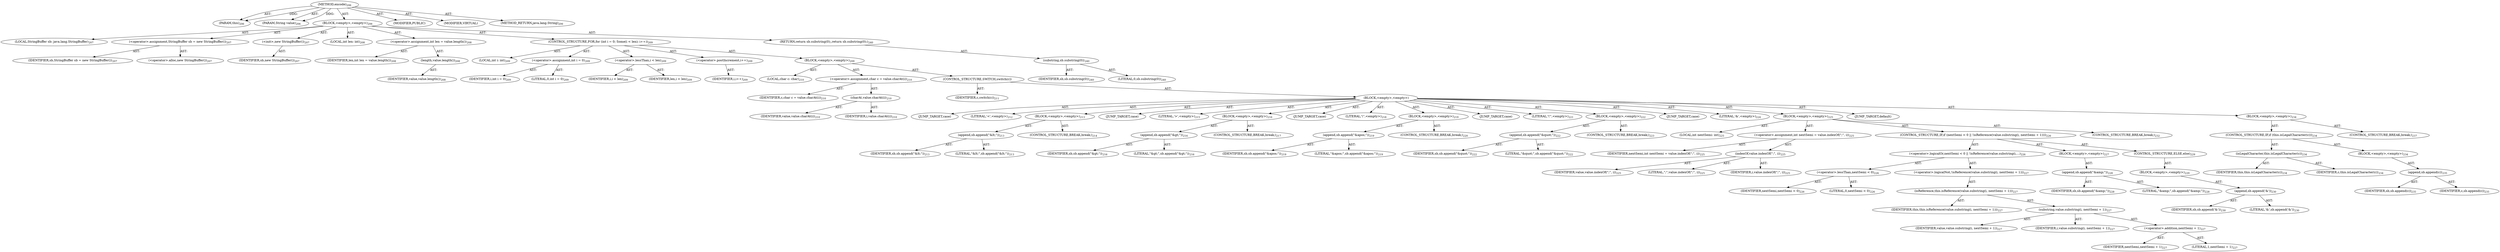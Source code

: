 digraph "encode" {  
"111669149698" [label = <(METHOD,encode)<SUB>206</SUB>> ]
"115964116994" [label = <(PARAM,this)<SUB>206</SUB>> ]
"115964117002" [label = <(PARAM,String value)<SUB>206</SUB>> ]
"25769803791" [label = <(BLOCK,&lt;empty&gt;,&lt;empty&gt;)<SUB>206</SUB>> ]
"94489280523" [label = <(LOCAL,StringBuffer sb: java.lang.StringBuffer)<SUB>207</SUB>> ]
"30064771161" [label = <(&lt;operator&gt;.assignment,StringBuffer sb = new StringBuffer())<SUB>207</SUB>> ]
"68719476834" [label = <(IDENTIFIER,sb,StringBuffer sb = new StringBuffer())<SUB>207</SUB>> ]
"30064771162" [label = <(&lt;operator&gt;.alloc,new StringBuffer())<SUB>207</SUB>> ]
"30064771163" [label = <(&lt;init&gt;,new StringBuffer())<SUB>207</SUB>> ]
"68719476835" [label = <(IDENTIFIER,sb,new StringBuffer())<SUB>207</SUB>> ]
"94489280524" [label = <(LOCAL,int len: int)<SUB>208</SUB>> ]
"30064771164" [label = <(&lt;operator&gt;.assignment,int len = value.length())<SUB>208</SUB>> ]
"68719476836" [label = <(IDENTIFIER,len,int len = value.length())<SUB>208</SUB>> ]
"30064771165" [label = <(length,value.length())<SUB>208</SUB>> ]
"68719476837" [label = <(IDENTIFIER,value,value.length())<SUB>208</SUB>> ]
"47244640269" [label = <(CONTROL_STRUCTURE,FOR,for (int i = 0; Some(i &lt; len); i++))<SUB>209</SUB>> ]
"94489280525" [label = <(LOCAL,int i: int)<SUB>209</SUB>> ]
"30064771166" [label = <(&lt;operator&gt;.assignment,int i = 0)<SUB>209</SUB>> ]
"68719476838" [label = <(IDENTIFIER,i,int i = 0)<SUB>209</SUB>> ]
"90194313243" [label = <(LITERAL,0,int i = 0)<SUB>209</SUB>> ]
"30064771167" [label = <(&lt;operator&gt;.lessThan,i &lt; len)<SUB>209</SUB>> ]
"68719476839" [label = <(IDENTIFIER,i,i &lt; len)<SUB>209</SUB>> ]
"68719476840" [label = <(IDENTIFIER,len,i &lt; len)<SUB>209</SUB>> ]
"30064771168" [label = <(&lt;operator&gt;.postIncrement,i++)<SUB>209</SUB>> ]
"68719476841" [label = <(IDENTIFIER,i,i++)<SUB>209</SUB>> ]
"25769803792" [label = <(BLOCK,&lt;empty&gt;,&lt;empty&gt;)<SUB>209</SUB>> ]
"94489280526" [label = <(LOCAL,char c: char)<SUB>210</SUB>> ]
"30064771169" [label = <(&lt;operator&gt;.assignment,char c = value.charAt(i))<SUB>210</SUB>> ]
"68719476842" [label = <(IDENTIFIER,c,char c = value.charAt(i))<SUB>210</SUB>> ]
"30064771170" [label = <(charAt,value.charAt(i))<SUB>210</SUB>> ]
"68719476843" [label = <(IDENTIFIER,value,value.charAt(i))<SUB>210</SUB>> ]
"68719476844" [label = <(IDENTIFIER,i,value.charAt(i))<SUB>210</SUB>> ]
"47244640270" [label = <(CONTROL_STRUCTURE,SWITCH,switch(c))> ]
"68719476845" [label = <(IDENTIFIER,c,switch(c))<SUB>211</SUB>> ]
"25769803793" [label = <(BLOCK,&lt;empty&gt;,&lt;empty&gt;)> ]
"81604378629" [label = <(JUMP_TARGET,case)> ]
"90194313244" [label = <(LITERAL,'&lt;',&lt;empty&gt;)<SUB>212</SUB>> ]
"25769803794" [label = <(BLOCK,&lt;empty&gt;,&lt;empty&gt;)<SUB>213</SUB>> ]
"30064771171" [label = <(append,sb.append(&quot;&amp;lt;&quot;))<SUB>213</SUB>> ]
"68719476846" [label = <(IDENTIFIER,sb,sb.append(&quot;&amp;lt;&quot;))<SUB>213</SUB>> ]
"90194313245" [label = <(LITERAL,&quot;&amp;lt;&quot;,sb.append(&quot;&amp;lt;&quot;))<SUB>213</SUB>> ]
"47244640271" [label = <(CONTROL_STRUCTURE,BREAK,break;)<SUB>214</SUB>> ]
"81604378630" [label = <(JUMP_TARGET,case)> ]
"90194313246" [label = <(LITERAL,'&gt;',&lt;empty&gt;)<SUB>215</SUB>> ]
"25769803795" [label = <(BLOCK,&lt;empty&gt;,&lt;empty&gt;)<SUB>216</SUB>> ]
"30064771172" [label = <(append,sb.append(&quot;&amp;gt;&quot;))<SUB>216</SUB>> ]
"68719476847" [label = <(IDENTIFIER,sb,sb.append(&quot;&amp;gt;&quot;))<SUB>216</SUB>> ]
"90194313247" [label = <(LITERAL,&quot;&amp;gt;&quot;,sb.append(&quot;&amp;gt;&quot;))<SUB>216</SUB>> ]
"47244640272" [label = <(CONTROL_STRUCTURE,BREAK,break;)<SUB>217</SUB>> ]
"81604378631" [label = <(JUMP_TARGET,case)> ]
"90194313248" [label = <(LITERAL,'\'',&lt;empty&gt;)<SUB>218</SUB>> ]
"25769803796" [label = <(BLOCK,&lt;empty&gt;,&lt;empty&gt;)<SUB>219</SUB>> ]
"30064771173" [label = <(append,sb.append(&quot;&amp;apos;&quot;))<SUB>219</SUB>> ]
"68719476848" [label = <(IDENTIFIER,sb,sb.append(&quot;&amp;apos;&quot;))<SUB>219</SUB>> ]
"90194313249" [label = <(LITERAL,&quot;&amp;apos;&quot;,sb.append(&quot;&amp;apos;&quot;))<SUB>219</SUB>> ]
"47244640273" [label = <(CONTROL_STRUCTURE,BREAK,break;)<SUB>220</SUB>> ]
"81604378632" [label = <(JUMP_TARGET,case)> ]
"90194313250" [label = <(LITERAL,'\&quot;',&lt;empty&gt;)<SUB>221</SUB>> ]
"25769803797" [label = <(BLOCK,&lt;empty&gt;,&lt;empty&gt;)<SUB>222</SUB>> ]
"30064771174" [label = <(append,sb.append(&quot;&amp;quot;&quot;))<SUB>222</SUB>> ]
"68719476849" [label = <(IDENTIFIER,sb,sb.append(&quot;&amp;quot;&quot;))<SUB>222</SUB>> ]
"90194313251" [label = <(LITERAL,&quot;&amp;quot;&quot;,sb.append(&quot;&amp;quot;&quot;))<SUB>222</SUB>> ]
"47244640274" [label = <(CONTROL_STRUCTURE,BREAK,break;)<SUB>223</SUB>> ]
"81604378633" [label = <(JUMP_TARGET,case)> ]
"90194313252" [label = <(LITERAL,'&amp;',&lt;empty&gt;)<SUB>224</SUB>> ]
"25769803798" [label = <(BLOCK,&lt;empty&gt;,&lt;empty&gt;)<SUB>225</SUB>> ]
"94489280527" [label = <(LOCAL,int nextSemi: int)<SUB>225</SUB>> ]
"30064771175" [label = <(&lt;operator&gt;.assignment,int nextSemi = value.indexOf(&quot;;&quot;, i))<SUB>225</SUB>> ]
"68719476850" [label = <(IDENTIFIER,nextSemi,int nextSemi = value.indexOf(&quot;;&quot;, i))<SUB>225</SUB>> ]
"30064771176" [label = <(indexOf,value.indexOf(&quot;;&quot;, i))<SUB>225</SUB>> ]
"68719476851" [label = <(IDENTIFIER,value,value.indexOf(&quot;;&quot;, i))<SUB>225</SUB>> ]
"90194313253" [label = <(LITERAL,&quot;;&quot;,value.indexOf(&quot;;&quot;, i))<SUB>225</SUB>> ]
"68719476852" [label = <(IDENTIFIER,i,value.indexOf(&quot;;&quot;, i))<SUB>225</SUB>> ]
"47244640275" [label = <(CONTROL_STRUCTURE,IF,if (nextSemi &lt; 0 || !isReference(value.substring(i, nextSemi + 1))))<SUB>226</SUB>> ]
"30064771177" [label = <(&lt;operator&gt;.logicalOr,nextSemi &lt; 0 || !isReference(value.substring(i,...)<SUB>226</SUB>> ]
"30064771178" [label = <(&lt;operator&gt;.lessThan,nextSemi &lt; 0)<SUB>226</SUB>> ]
"68719476853" [label = <(IDENTIFIER,nextSemi,nextSemi &lt; 0)<SUB>226</SUB>> ]
"90194313254" [label = <(LITERAL,0,nextSemi &lt; 0)<SUB>226</SUB>> ]
"30064771179" [label = <(&lt;operator&gt;.logicalNot,!isReference(value.substring(i, nextSemi + 1)))<SUB>227</SUB>> ]
"30064771180" [label = <(isReference,this.isReference(value.substring(i, nextSemi + 1)))<SUB>227</SUB>> ]
"68719476741" [label = <(IDENTIFIER,this,this.isReference(value.substring(i, nextSemi + 1)))<SUB>227</SUB>> ]
"30064771181" [label = <(substring,value.substring(i, nextSemi + 1))<SUB>227</SUB>> ]
"68719476854" [label = <(IDENTIFIER,value,value.substring(i, nextSemi + 1))<SUB>227</SUB>> ]
"68719476855" [label = <(IDENTIFIER,i,value.substring(i, nextSemi + 1))<SUB>227</SUB>> ]
"30064771182" [label = <(&lt;operator&gt;.addition,nextSemi + 1)<SUB>227</SUB>> ]
"68719476856" [label = <(IDENTIFIER,nextSemi,nextSemi + 1)<SUB>227</SUB>> ]
"90194313255" [label = <(LITERAL,1,nextSemi + 1)<SUB>227</SUB>> ]
"25769803799" [label = <(BLOCK,&lt;empty&gt;,&lt;empty&gt;)<SUB>227</SUB>> ]
"30064771183" [label = <(append,sb.append(&quot;&amp;amp;&quot;))<SUB>228</SUB>> ]
"68719476857" [label = <(IDENTIFIER,sb,sb.append(&quot;&amp;amp;&quot;))<SUB>228</SUB>> ]
"90194313256" [label = <(LITERAL,&quot;&amp;amp;&quot;,sb.append(&quot;&amp;amp;&quot;))<SUB>228</SUB>> ]
"47244640276" [label = <(CONTROL_STRUCTURE,ELSE,else)<SUB>229</SUB>> ]
"25769803800" [label = <(BLOCK,&lt;empty&gt;,&lt;empty&gt;)<SUB>229</SUB>> ]
"30064771184" [label = <(append,sb.append('&amp;'))<SUB>230</SUB>> ]
"68719476858" [label = <(IDENTIFIER,sb,sb.append('&amp;'))<SUB>230</SUB>> ]
"90194313257" [label = <(LITERAL,'&amp;',sb.append('&amp;'))<SUB>230</SUB>> ]
"47244640277" [label = <(CONTROL_STRUCTURE,BREAK,break;)<SUB>232</SUB>> ]
"81604378634" [label = <(JUMP_TARGET,default)> ]
"25769803801" [label = <(BLOCK,&lt;empty&gt;,&lt;empty&gt;)<SUB>234</SUB>> ]
"47244640278" [label = <(CONTROL_STRUCTURE,IF,if (this.isLegalCharacter(c)))<SUB>234</SUB>> ]
"30064771185" [label = <(isLegalCharacter,this.isLegalCharacter(c))<SUB>234</SUB>> ]
"68719476742" [label = <(IDENTIFIER,this,this.isLegalCharacter(c))<SUB>234</SUB>> ]
"68719476859" [label = <(IDENTIFIER,c,this.isLegalCharacter(c))<SUB>234</SUB>> ]
"25769803802" [label = <(BLOCK,&lt;empty&gt;,&lt;empty&gt;)<SUB>234</SUB>> ]
"30064771186" [label = <(append,sb.append(c))<SUB>235</SUB>> ]
"68719476860" [label = <(IDENTIFIER,sb,sb.append(c))<SUB>235</SUB>> ]
"68719476861" [label = <(IDENTIFIER,c,sb.append(c))<SUB>235</SUB>> ]
"47244640279" [label = <(CONTROL_STRUCTURE,BREAK,break;)<SUB>237</SUB>> ]
"146028888064" [label = <(RETURN,return sb.substring(0);,return sb.substring(0);)<SUB>240</SUB>> ]
"30064771187" [label = <(substring,sb.substring(0))<SUB>240</SUB>> ]
"68719476862" [label = <(IDENTIFIER,sb,sb.substring(0))<SUB>240</SUB>> ]
"90194313258" [label = <(LITERAL,0,sb.substring(0))<SUB>240</SUB>> ]
"133143986183" [label = <(MODIFIER,PUBLIC)> ]
"133143986184" [label = <(MODIFIER,VIRTUAL)> ]
"128849018882" [label = <(METHOD_RETURN,java.lang.String)<SUB>206</SUB>> ]
  "111669149698" -> "115964116994"  [ label = "AST: "] 
  "111669149698" -> "115964117002"  [ label = "AST: "] 
  "111669149698" -> "25769803791"  [ label = "AST: "] 
  "111669149698" -> "133143986183"  [ label = "AST: "] 
  "111669149698" -> "133143986184"  [ label = "AST: "] 
  "111669149698" -> "128849018882"  [ label = "AST: "] 
  "25769803791" -> "94489280523"  [ label = "AST: "] 
  "25769803791" -> "30064771161"  [ label = "AST: "] 
  "25769803791" -> "30064771163"  [ label = "AST: "] 
  "25769803791" -> "94489280524"  [ label = "AST: "] 
  "25769803791" -> "30064771164"  [ label = "AST: "] 
  "25769803791" -> "47244640269"  [ label = "AST: "] 
  "25769803791" -> "146028888064"  [ label = "AST: "] 
  "30064771161" -> "68719476834"  [ label = "AST: "] 
  "30064771161" -> "30064771162"  [ label = "AST: "] 
  "30064771163" -> "68719476835"  [ label = "AST: "] 
  "30064771164" -> "68719476836"  [ label = "AST: "] 
  "30064771164" -> "30064771165"  [ label = "AST: "] 
  "30064771165" -> "68719476837"  [ label = "AST: "] 
  "47244640269" -> "94489280525"  [ label = "AST: "] 
  "47244640269" -> "30064771166"  [ label = "AST: "] 
  "47244640269" -> "30064771167"  [ label = "AST: "] 
  "47244640269" -> "30064771168"  [ label = "AST: "] 
  "47244640269" -> "25769803792"  [ label = "AST: "] 
  "30064771166" -> "68719476838"  [ label = "AST: "] 
  "30064771166" -> "90194313243"  [ label = "AST: "] 
  "30064771167" -> "68719476839"  [ label = "AST: "] 
  "30064771167" -> "68719476840"  [ label = "AST: "] 
  "30064771168" -> "68719476841"  [ label = "AST: "] 
  "25769803792" -> "94489280526"  [ label = "AST: "] 
  "25769803792" -> "30064771169"  [ label = "AST: "] 
  "25769803792" -> "47244640270"  [ label = "AST: "] 
  "30064771169" -> "68719476842"  [ label = "AST: "] 
  "30064771169" -> "30064771170"  [ label = "AST: "] 
  "30064771170" -> "68719476843"  [ label = "AST: "] 
  "30064771170" -> "68719476844"  [ label = "AST: "] 
  "47244640270" -> "68719476845"  [ label = "AST: "] 
  "47244640270" -> "25769803793"  [ label = "AST: "] 
  "25769803793" -> "81604378629"  [ label = "AST: "] 
  "25769803793" -> "90194313244"  [ label = "AST: "] 
  "25769803793" -> "25769803794"  [ label = "AST: "] 
  "25769803793" -> "81604378630"  [ label = "AST: "] 
  "25769803793" -> "90194313246"  [ label = "AST: "] 
  "25769803793" -> "25769803795"  [ label = "AST: "] 
  "25769803793" -> "81604378631"  [ label = "AST: "] 
  "25769803793" -> "90194313248"  [ label = "AST: "] 
  "25769803793" -> "25769803796"  [ label = "AST: "] 
  "25769803793" -> "81604378632"  [ label = "AST: "] 
  "25769803793" -> "90194313250"  [ label = "AST: "] 
  "25769803793" -> "25769803797"  [ label = "AST: "] 
  "25769803793" -> "81604378633"  [ label = "AST: "] 
  "25769803793" -> "90194313252"  [ label = "AST: "] 
  "25769803793" -> "25769803798"  [ label = "AST: "] 
  "25769803793" -> "81604378634"  [ label = "AST: "] 
  "25769803793" -> "25769803801"  [ label = "AST: "] 
  "25769803794" -> "30064771171"  [ label = "AST: "] 
  "25769803794" -> "47244640271"  [ label = "AST: "] 
  "30064771171" -> "68719476846"  [ label = "AST: "] 
  "30064771171" -> "90194313245"  [ label = "AST: "] 
  "25769803795" -> "30064771172"  [ label = "AST: "] 
  "25769803795" -> "47244640272"  [ label = "AST: "] 
  "30064771172" -> "68719476847"  [ label = "AST: "] 
  "30064771172" -> "90194313247"  [ label = "AST: "] 
  "25769803796" -> "30064771173"  [ label = "AST: "] 
  "25769803796" -> "47244640273"  [ label = "AST: "] 
  "30064771173" -> "68719476848"  [ label = "AST: "] 
  "30064771173" -> "90194313249"  [ label = "AST: "] 
  "25769803797" -> "30064771174"  [ label = "AST: "] 
  "25769803797" -> "47244640274"  [ label = "AST: "] 
  "30064771174" -> "68719476849"  [ label = "AST: "] 
  "30064771174" -> "90194313251"  [ label = "AST: "] 
  "25769803798" -> "94489280527"  [ label = "AST: "] 
  "25769803798" -> "30064771175"  [ label = "AST: "] 
  "25769803798" -> "47244640275"  [ label = "AST: "] 
  "25769803798" -> "47244640277"  [ label = "AST: "] 
  "30064771175" -> "68719476850"  [ label = "AST: "] 
  "30064771175" -> "30064771176"  [ label = "AST: "] 
  "30064771176" -> "68719476851"  [ label = "AST: "] 
  "30064771176" -> "90194313253"  [ label = "AST: "] 
  "30064771176" -> "68719476852"  [ label = "AST: "] 
  "47244640275" -> "30064771177"  [ label = "AST: "] 
  "47244640275" -> "25769803799"  [ label = "AST: "] 
  "47244640275" -> "47244640276"  [ label = "AST: "] 
  "30064771177" -> "30064771178"  [ label = "AST: "] 
  "30064771177" -> "30064771179"  [ label = "AST: "] 
  "30064771178" -> "68719476853"  [ label = "AST: "] 
  "30064771178" -> "90194313254"  [ label = "AST: "] 
  "30064771179" -> "30064771180"  [ label = "AST: "] 
  "30064771180" -> "68719476741"  [ label = "AST: "] 
  "30064771180" -> "30064771181"  [ label = "AST: "] 
  "30064771181" -> "68719476854"  [ label = "AST: "] 
  "30064771181" -> "68719476855"  [ label = "AST: "] 
  "30064771181" -> "30064771182"  [ label = "AST: "] 
  "30064771182" -> "68719476856"  [ label = "AST: "] 
  "30064771182" -> "90194313255"  [ label = "AST: "] 
  "25769803799" -> "30064771183"  [ label = "AST: "] 
  "30064771183" -> "68719476857"  [ label = "AST: "] 
  "30064771183" -> "90194313256"  [ label = "AST: "] 
  "47244640276" -> "25769803800"  [ label = "AST: "] 
  "25769803800" -> "30064771184"  [ label = "AST: "] 
  "30064771184" -> "68719476858"  [ label = "AST: "] 
  "30064771184" -> "90194313257"  [ label = "AST: "] 
  "25769803801" -> "47244640278"  [ label = "AST: "] 
  "25769803801" -> "47244640279"  [ label = "AST: "] 
  "47244640278" -> "30064771185"  [ label = "AST: "] 
  "47244640278" -> "25769803802"  [ label = "AST: "] 
  "30064771185" -> "68719476742"  [ label = "AST: "] 
  "30064771185" -> "68719476859"  [ label = "AST: "] 
  "25769803802" -> "30064771186"  [ label = "AST: "] 
  "30064771186" -> "68719476860"  [ label = "AST: "] 
  "30064771186" -> "68719476861"  [ label = "AST: "] 
  "146028888064" -> "30064771187"  [ label = "AST: "] 
  "30064771187" -> "68719476862"  [ label = "AST: "] 
  "30064771187" -> "90194313258"  [ label = "AST: "] 
  "111669149698" -> "115964116994"  [ label = "DDG: "] 
  "111669149698" -> "115964117002"  [ label = "DDG: "] 
}
